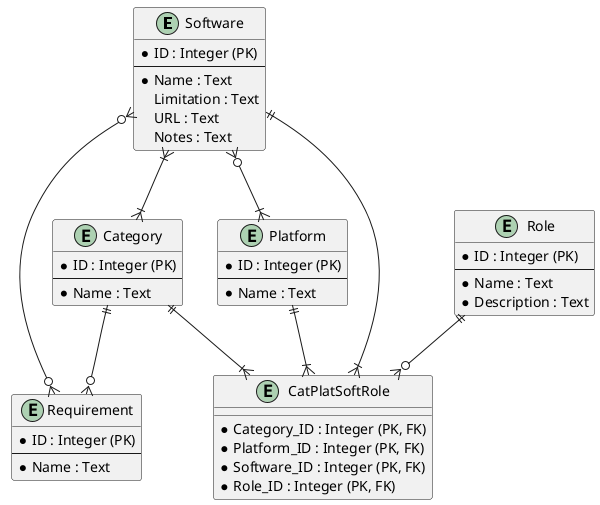 @startuml ER Diagram

' skinparam Linetype ortho

' Zero or One |o--
' Exactly One ||--
' Zero or Many }o--
' One or Many }|--

entity Software {
	* ID : Integer (PK)
	--
	* Name : Text
	Limitation : Text
	URL : Text
	Notes : Text
}

entity Category {
	* ID : Integer (PK)
	--
	* Name : Text
}

entity Platform {
	* ID : Integer (PK)
	--
	* Name : Text
}

entity Role {
	* ID : Integer (PK)
	--
	* Name : Text
	* Description : Text
}

entity Requirement {
	* ID : Integer (PK)
	--
	* Name : Text
}
' can be normalized
entity CatPlatSoftRole {
	* Category_ID : Integer (PK, FK)
	* Platform_ID : Integer (PK, FK)
	* Software_ID : Integer (PK, FK)
	* Role_ID : Integer (PK, FK)
}

Software }|--|{ Category
Software }o--|{ Platform
Software ||--|{ CatPlatSoftRole
Category ||--|{ CatPlatSoftRole
Platform ||--|{ CatPlatSoftRole
Role ||--o{ CatPlatSoftRole
Category ||--o{ Requirement
Software }o--o{ Requirement

@enduml